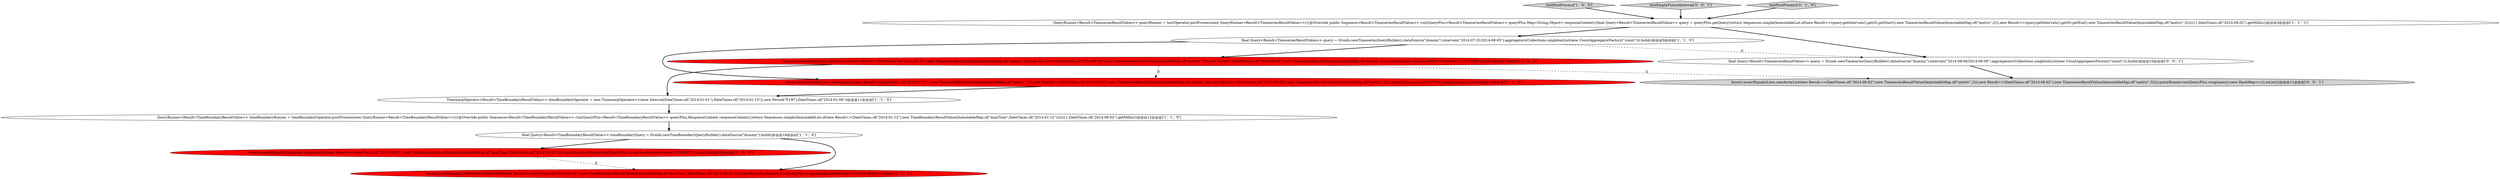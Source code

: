 digraph {
8 [style = filled, label = "Assert.assertEquals(Collections.singletonList(new Result<>(DateTimes.of(\"2014-08-02\"),new TimeBoundaryResultValue(ImmutableMap.of(\"maxTime\",DateTimes.of(\"2014-08-02\"))))),timeBoundaryRunner.run(QueryPlus.wrap(timeBoundaryQuery)).toList())@@@19@@@['0', '1', '0']", fillcolor = red, shape = ellipse image = "AAA1AAABBB2BBB"];
2 [style = filled, label = "testPostProcess['1', '0', '0']", fillcolor = lightgray, shape = diamond image = "AAA0AAABBB1BBB"];
0 [style = filled, label = "Assert.assertEquals(Lists.newArrayList(new Result<>(DateTimes.of(\"2014-07-31\"),new TimeseriesResultValue(ImmutableMap.of(\"metric\",2))),new Result<>(DateTimes.of(\"2014-08-02\"),new TimeseriesResultValue(ImmutableMap.of(\"metric\",3))),new Result<>(DateTimes.of(\"2014-08-02\"),new TimeseriesResultValue(ImmutableMap.of(\"metric\",5)))),queryRunner.run(QueryPlus.wrap(query),CONTEXT).toList())@@@10@@@['1', '0', '0']", fillcolor = red, shape = ellipse image = "AAA1AAABBB1BBB"];
10 [style = filled, label = "Assert.assertEquals(Lists.newArrayList(new Result<>(DateTimes.of(\"2014-07-31\"),new TimeseriesResultValue(ImmutableMap.of(\"metric\",2))),new Result<>(DateTimes.of(\"2014-08-02\"),new TimeseriesResultValue(ImmutableMap.of(\"metric\",3))),new Result<>(DateTimes.of(\"2014-08-02\"),new TimeseriesResultValue(ImmutableMap.of(\"metric\",5)))),queryRunner.run(QueryPlus.wrap(query)).toList())@@@10@@@['0', '1', '0']", fillcolor = red, shape = ellipse image = "AAA1AAABBB2BBB"];
13 [style = filled, label = "testEmptyFutureInterval['0', '0', '1']", fillcolor = lightgray, shape = diamond image = "AAA0AAABBB3BBB"];
3 [style = filled, label = "Assert.assertEquals(Collections.singletonList(new Result<>(DateTimes.of(\"2014-08-02\"),new TimeBoundaryResultValue(ImmutableMap.of(\"maxTime\",DateTimes.of(\"2014-08-02\"))))),timeBoundaryRunner.run(QueryPlus.wrap(timeBoundaryQuery),CONTEXT).toList())@@@19@@@['1', '0', '0']", fillcolor = red, shape = ellipse image = "AAA1AAABBB1BBB"];
7 [style = filled, label = "QueryRunner<Result<TimeBoundaryResultValue>> timeBoundaryRunner = timeBoundaryOperator.postProcess(new QueryRunner<Result<TimeBoundaryResultValue>>(){@Override public Sequence<Result<TimeBoundaryResultValue>> run(QueryPlus<Result<TimeBoundaryResultValue>> queryPlus,ResponseContext responseContext){return Sequences.simple(ImmutableList.of(new Result<>(DateTimes.of(\"2014-01-12\"),new TimeBoundaryResultValue(ImmutableMap.of(\"maxTime\",DateTimes.of(\"2014-01-12\"))))))}},DateTimes.of(\"2014-08-02\").getMillis())@@@12@@@['1', '1', '0']", fillcolor = white, shape = ellipse image = "AAA0AAABBB1BBB"];
5 [style = filled, label = "final Query<Result<TimeseriesResultValue>> query = Druids.newTimeseriesQueryBuilder().dataSource(\"dummy\").intervals(\"2014-07-31/2014-08-05\").aggregators(Collections.singletonList(new CountAggregatorFactory(\"count\"))).build()@@@9@@@['1', '1', '0']", fillcolor = white, shape = ellipse image = "AAA0AAABBB1BBB"];
11 [style = filled, label = "final Query<Result<TimeseriesResultValue>> query = Druids.newTimeseriesQueryBuilder().dataSource(\"dummy\").intervals(\"2014-08-06/2014-08-08\").aggregators(Collections.singletonList(new CountAggregatorFactory(\"count\"))).build()@@@10@@@['0', '0', '1']", fillcolor = white, shape = ellipse image = "AAA0AAABBB3BBB"];
1 [style = filled, label = "QueryRunner<Result<TimeseriesResultValue>> queryRunner = testOperator.postProcess(new QueryRunner<Result<TimeseriesResultValue>>(){@Override public Sequence<Result<TimeseriesResultValue>> run(QueryPlus<Result<TimeseriesResultValue>> queryPlus,Map<String,Object> responseContext){final Query<Result<TimeseriesResultValue>> query = queryPlus.getQuery()return Sequences.simple(ImmutableList.of(new Result<>(query.getIntervals().get(0).getStart(),new TimeseriesResultValue(ImmutableMap.of(\"metric\",2))),new Result<>(query.getIntervals().get(0).getEnd(),new TimeseriesResultValue(ImmutableMap.of(\"metric\",3)))))}},DateTimes.of(\"2014-08-02\").getMillis())@@@3@@@['1', '1', '1']", fillcolor = white, shape = ellipse image = "AAA0AAABBB1BBB"];
9 [style = filled, label = "testPostProcess['0', '1', '0']", fillcolor = lightgray, shape = diamond image = "AAA0AAABBB2BBB"];
4 [style = filled, label = "final Query<Result<TimeBoundaryResultValue>> timeBoundaryQuery = Druids.newTimeBoundaryQueryBuilder().dataSource(\"dummy\").build()@@@18@@@['1', '1', '0']", fillcolor = white, shape = ellipse image = "AAA0AAABBB1BBB"];
6 [style = filled, label = "TimewarpOperator<Result<TimeBoundaryResultValue>> timeBoundaryOperator = new TimewarpOperator<>(new Interval(DateTimes.of(\"2014-01-01\"),DateTimes.of(\"2014-01-15\")),new Period(\"P1W\"),DateTimes.of(\"2014-01-06\"))@@@11@@@['1', '1', '0']", fillcolor = white, shape = ellipse image = "AAA0AAABBB1BBB"];
12 [style = filled, label = "Assert.assertEquals(Lists.newArrayList(new Result<>(DateTimes.of(\"2014-08-02\"),new TimeseriesResultValue(ImmutableMap.of(\"metric\",2))),new Result<>(DateTimes.of(\"2014-08-02\"),new TimeseriesResultValue(ImmutableMap.of(\"metric\",3)))),queryRunner.run(QueryPlus.wrap(query),new HashMap<>()).toList())@@@11@@@['0', '0', '1']", fillcolor = lightgray, shape = ellipse image = "AAA0AAABBB3BBB"];
1->5 [style = bold, label=""];
3->8 [style = dashed, label="0"];
5->10 [style = bold, label=""];
4->3 [style = bold, label=""];
4->8 [style = bold, label=""];
11->12 [style = bold, label=""];
7->4 [style = bold, label=""];
0->12 [style = dashed, label="0"];
6->7 [style = bold, label=""];
5->0 [style = bold, label=""];
9->1 [style = bold, label=""];
0->10 [style = dashed, label="0"];
5->11 [style = dashed, label="0"];
0->6 [style = bold, label=""];
10->6 [style = bold, label=""];
2->1 [style = bold, label=""];
13->1 [style = bold, label=""];
1->11 [style = bold, label=""];
}
